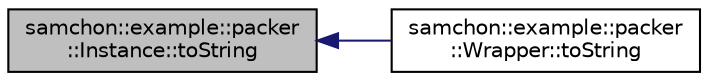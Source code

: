 digraph "samchon::example::packer::Instance::toString"
{
  edge [fontname="Helvetica",fontsize="10",labelfontname="Helvetica",labelfontsize="10"];
  node [fontname="Helvetica",fontsize="10",shape=record];
  rankdir="LR";
  Node1 [label="samchon::example::packer\l::Instance::toString",height=0.2,width=0.4,color="black", fillcolor="grey75", style="filled", fontcolor="black"];
  Node1 -> Node2 [dir="back",color="midnightblue",fontsize="10",style="solid",fontname="Helvetica"];
  Node2 [label="samchon::example::packer\l::Wrapper::toString",height=0.2,width=0.4,color="black", fillcolor="white", style="filled",URL="$dc/d06/classsamchon_1_1example_1_1packer_1_1Wrapper.html#a590620d794efc0ef0ba9513aea9da498",tooltip="Return a string represent the wrapper. "];
}
